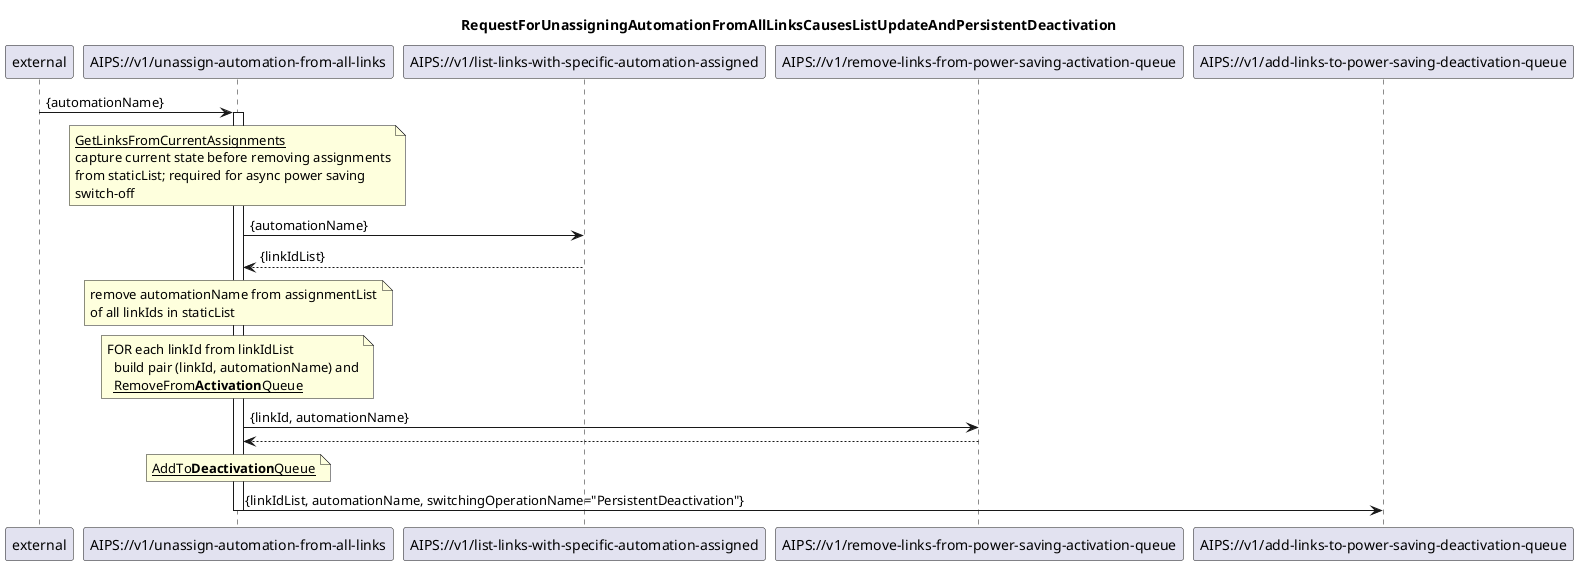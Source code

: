 @startuml 105_unassignAutomationFromAllLinks
skinparam responseMessageBelowArrow true

title
RequestForUnassigningAutomationFromAllLinksCausesListUpdateAndPersistentDeactivation
end title

participant "external" as requestor
participant "AIPS://v1/unassign-automation-from-all-links" as unassignAutomation
participant "AIPS://v1/list-links-with-specific-automation-assigned" as listLinks
participant "AIPS://v1/remove-links-from-power-saving-activation-queue" as stopSimpleActivation
participant "AIPS://v1/add-links-to-power-saving-deactivation-queue" as startPersistentDeactivation


requestor -> unassignAutomation: {automationName}
activate unassignAutomation

'get current assignments from staticList
note over unassignAutomation
  <u>GetLinksFromCurrentAssignments</u>
  capture current state before removing assignments
  from staticList; required for async power saving
  switch-off
end note
unassignAutomation -> listLinks: {automationName}
listLinks --> unassignAutomation: {linkIdList}

'update staticList by removing automationName assignment for all links
note over unassignAutomation
  remove automationName from assignmentList
  of all linkIds in staticList
end note

'stop ongoing/planned power saving
note over unassignAutomation
  FOR each linkId from linkIdList
    build pair (linkId, automationName) and
    <u>RemoveFrom<b>Activation</b>Queue</u>
end note
unassignAutomation -> stopSimpleActivation: {linkId, automationName}
stopSimpleActivation --> unassignAutomation

'initiate persistentDeactivation to turn power saving off
note over unassignAutomation
  <u>AddTo<b>Deactivation</b>Queue</u>
end note
unassignAutomation -> startPersistentDeactivation: {linkIdList, automationName, switchingOperationName="PersistentDeactivation"}

deactivate unassignAutomation

@enduml